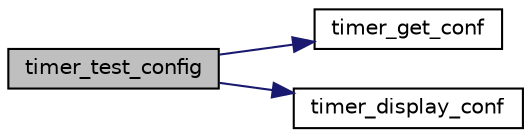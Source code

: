 digraph "timer_test_config"
{
  edge [fontname="Helvetica",fontsize="10",labelfontname="Helvetica",labelfontsize="10"];
  node [fontname="Helvetica",fontsize="10",shape=record];
  rankdir="LR";
  Node19 [label="timer_test_config",height=0.2,width=0.4,color="black", fillcolor="grey75", style="filled", fontcolor="black"];
  Node19 -> Node20 [color="midnightblue",fontsize="10",style="solid",fontname="Helvetica"];
  Node20 [label="timer_get_conf",height=0.2,width=0.4,color="black", fillcolor="white", style="filled",URL="$group__timer.html#ga8eb3357bc05265afc4bea5bbbb480a53",tooltip="Reads the input timer configuration via read-back command. "];
  Node19 -> Node21 [color="midnightblue",fontsize="10",style="solid",fontname="Helvetica"];
  Node21 [label="timer_display_conf",height=0.2,width=0.4,color="black", fillcolor="white", style="filled",URL="$group__timer.html#ga9ca64a3f3f048936d961d656d6829200",tooltip="Shows timer configuration. "];
}
